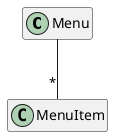 {
  "sha1": "9nishpcc9pabaotjlla486qmd8z4mzs",
  "insertion": {
    "when": "2024-05-30T20:48:21.730Z",
    "user": "plantuml@gmail.com"
  }
}
@startuml
hide empty attributes
hide empty methods

Menu -- "*" MenuItem
@enduml
